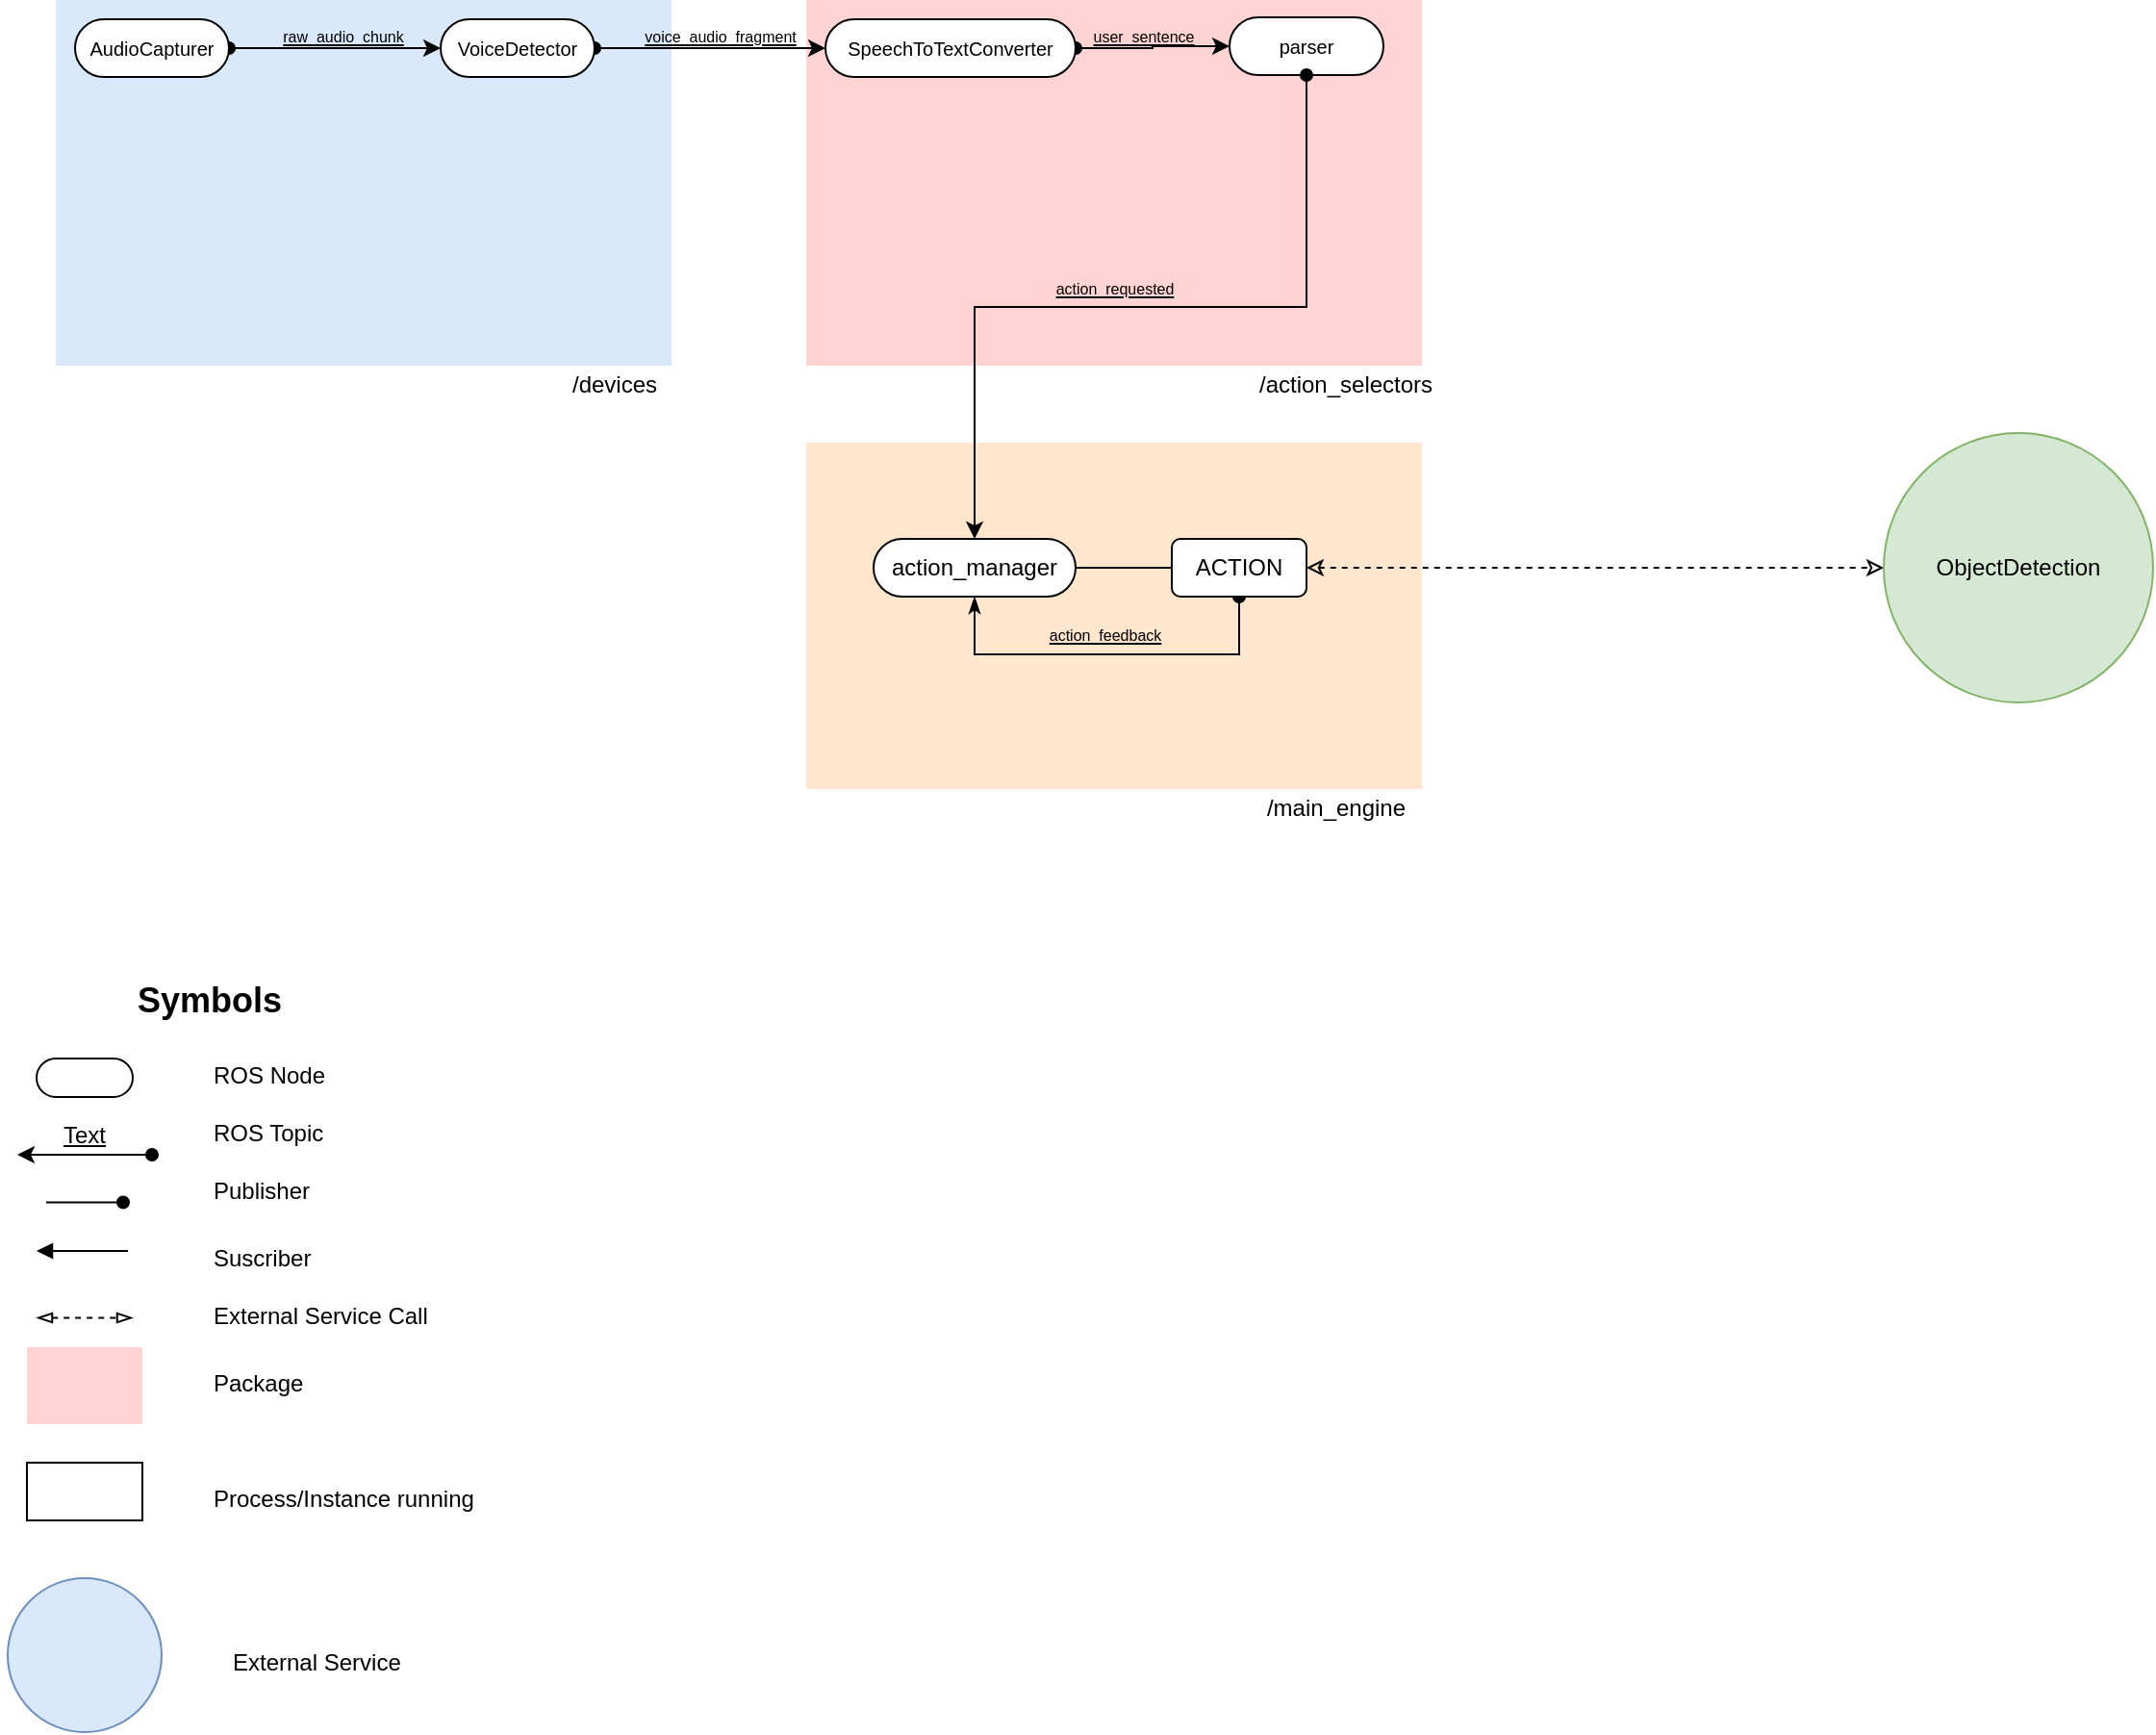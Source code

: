 <mxfile version="12.7.0" type="github">
  <diagram id="94LBQQwzL-lMHzVEOpgl" name="Page-1">
    <mxGraphModel dx="1248" dy="702" grid="1" gridSize="10" guides="1" tooltips="1" connect="1" arrows="1" fold="1" page="1" pageScale="1" pageWidth="1600" pageHeight="900" math="0" shadow="0">
      <root>
        <mxCell id="0"/>
        <mxCell id="1" parent="0"/>
        <mxCell id="XR8POZJkZjw1KcHef3Ur-4" value="&lt;h2&gt;Symbols&lt;/h2&gt;" style="text;html=1;strokeColor=none;fillColor=none;align=center;verticalAlign=middle;whiteSpace=wrap;rounded=0;" parent="1" vertex="1">
          <mxGeometry x="120" y="570" width="40" height="20" as="geometry"/>
        </mxCell>
        <mxCell id="XR8POZJkZjw1KcHef3Ur-6" value="" style="rounded=1;whiteSpace=wrap;html=1;arcSize=50;" parent="1" vertex="1">
          <mxGeometry x="50" y="610" width="50" height="20" as="geometry"/>
        </mxCell>
        <mxCell id="XR8POZJkZjw1KcHef3Ur-7" value="ROS Node" style="text;html=1;" parent="1" vertex="1">
          <mxGeometry x="140" y="605" width="80" height="30" as="geometry"/>
        </mxCell>
        <mxCell id="XR8POZJkZjw1KcHef3Ur-9" value="&lt;u&gt;Text&lt;/u&gt;" style="text;html=1;strokeColor=none;fillColor=none;align=center;verticalAlign=middle;whiteSpace=wrap;rounded=0;" parent="1" vertex="1">
          <mxGeometry x="55" y="640" width="40" height="20" as="geometry"/>
        </mxCell>
        <mxCell id="XR8POZJkZjw1KcHef3Ur-11" value="ROS Topic" style="text;html=1;" parent="1" vertex="1">
          <mxGeometry x="140" y="635" width="80" height="30" as="geometry"/>
        </mxCell>
        <mxCell id="XR8POZJkZjw1KcHef3Ur-12" value="" style="endArrow=oval;startArrow=classic;html=1;endFill=1;" parent="1" edge="1">
          <mxGeometry width="50" height="50" relative="1" as="geometry">
            <mxPoint x="40" y="660" as="sourcePoint"/>
            <mxPoint x="110" y="660" as="targetPoint"/>
          </mxGeometry>
        </mxCell>
        <mxCell id="XR8POZJkZjw1KcHef3Ur-13" value="" style="endArrow=oval;html=1;strokeColor=#000000;endFill=1;" parent="1" edge="1">
          <mxGeometry width="50" height="50" relative="1" as="geometry">
            <mxPoint x="55" y="684.76" as="sourcePoint"/>
            <mxPoint x="95" y="684.76" as="targetPoint"/>
          </mxGeometry>
        </mxCell>
        <mxCell id="XR8POZJkZjw1KcHef3Ur-14" value="Publisher" style="text;html=1;" parent="1" vertex="1">
          <mxGeometry x="140" y="665" width="80" height="30" as="geometry"/>
        </mxCell>
        <mxCell id="XR8POZJkZjw1KcHef3Ur-15" value="" style="endArrow=block;html=1;strokeColor=#000000;endFill=1;" parent="1" edge="1">
          <mxGeometry width="50" height="50" relative="1" as="geometry">
            <mxPoint x="97.5" y="710" as="sourcePoint"/>
            <mxPoint x="50" y="710" as="targetPoint"/>
            <Array as="points">
              <mxPoint x="92.5" y="710"/>
            </Array>
          </mxGeometry>
        </mxCell>
        <mxCell id="XR8POZJkZjw1KcHef3Ur-16" value="Suscriber" style="text;html=1;" parent="1" vertex="1">
          <mxGeometry x="140" y="700" width="80" height="30" as="geometry"/>
        </mxCell>
        <mxCell id="XR8POZJkZjw1KcHef3Ur-19" value="" style="endArrow=blockThin;startArrow=blockThin;html=1;dashed=1;strokeColor=#000000;endFill=0;startFill=0;" parent="1" edge="1">
          <mxGeometry width="50" height="50" relative="1" as="geometry">
            <mxPoint x="50" y="744.76" as="sourcePoint"/>
            <mxPoint x="100" y="744.76" as="targetPoint"/>
            <Array as="points">
              <mxPoint x="70" y="744.76"/>
            </Array>
          </mxGeometry>
        </mxCell>
        <mxCell id="XR8POZJkZjw1KcHef3Ur-20" value="External Service Call" style="text;html=1;" parent="1" vertex="1">
          <mxGeometry x="140" y="730" width="120" height="30" as="geometry"/>
        </mxCell>
        <mxCell id="MP0pOOuwlxTQmslvQRZY-1" value="" style="rounded=0;whiteSpace=wrap;html=1;fillColor=#FFD4D2;strokeColor=none;" parent="1" vertex="1">
          <mxGeometry x="45" y="760" width="60" height="40" as="geometry"/>
        </mxCell>
        <mxCell id="MP0pOOuwlxTQmslvQRZY-2" value="Package" style="text;html=1;" parent="1" vertex="1">
          <mxGeometry x="140" y="765" width="120" height="30" as="geometry"/>
        </mxCell>
        <mxCell id="MP0pOOuwlxTQmslvQRZY-3" value="" style="rounded=0;whiteSpace=wrap;html=1;" parent="1" vertex="1">
          <mxGeometry x="45" y="820" width="60" height="30" as="geometry"/>
        </mxCell>
        <mxCell id="MP0pOOuwlxTQmslvQRZY-4" value="Process/Instance running" style="text;html=1;" parent="1" vertex="1">
          <mxGeometry x="140" y="825" width="140" height="20" as="geometry"/>
        </mxCell>
        <mxCell id="MP0pOOuwlxTQmslvQRZY-5" value="" style="rounded=0;whiteSpace=wrap;html=1;fillColor=#FFD4D2;strokeColor=none;" parent="1" vertex="1">
          <mxGeometry x="450" y="60" width="320" height="190" as="geometry"/>
        </mxCell>
        <mxCell id="MP0pOOuwlxTQmslvQRZY-6" value="" style="rounded=0;whiteSpace=wrap;html=1;fillColor=#dae8fc;strokeColor=none;" parent="1" vertex="1">
          <mxGeometry x="60" y="60" width="320" height="190" as="geometry"/>
        </mxCell>
        <mxCell id="MP0pOOuwlxTQmslvQRZY-7" value="/devices" style="text;html=1;align=center;verticalAlign=middle;resizable=0;points=[];autosize=1;" parent="1" vertex="1">
          <mxGeometry x="320" y="250" width="60" height="20" as="geometry"/>
        </mxCell>
        <mxCell id="MP0pOOuwlxTQmslvQRZY-8" value="/action_selectors" style="text;html=1;align=center;verticalAlign=middle;resizable=0;points=[];autosize=1;" parent="1" vertex="1">
          <mxGeometry x="675" y="250" width="110" height="20" as="geometry"/>
        </mxCell>
        <mxCell id="MP0pOOuwlxTQmslvQRZY-15" value="&lt;span style=&quot;font-size: 7px&quot;&gt;&lt;u&gt;&lt;br&gt;&lt;/u&gt;&lt;/span&gt;" style="edgeStyle=orthogonalEdgeStyle;rounded=0;orthogonalLoop=1;jettySize=auto;html=1;entryX=0;entryY=0.5;entryDx=0;entryDy=0;startArrow=oval;startFill=1;exitX=1;exitY=0.5;exitDx=0;exitDy=0;" parent="1" source="MP0pOOuwlxTQmslvQRZY-11" target="MP0pOOuwlxTQmslvQRZY-12" edge="1">
          <mxGeometry relative="1" as="geometry">
            <mxPoint x="160" y="85" as="sourcePoint"/>
          </mxGeometry>
        </mxCell>
        <mxCell id="MP0pOOuwlxTQmslvQRZY-11" value="&lt;font style=&quot;font-size: 10px&quot;&gt;AudioCapturer&lt;/font&gt;" style="rounded=1;whiteSpace=wrap;html=1;arcSize=50;" parent="1" vertex="1">
          <mxGeometry x="70" y="70" width="80" height="30" as="geometry"/>
        </mxCell>
        <mxCell id="MP0pOOuwlxTQmslvQRZY-19" style="edgeStyle=orthogonalEdgeStyle;rounded=0;orthogonalLoop=1;jettySize=auto;html=1;exitX=1;exitY=0.5;exitDx=0;exitDy=0;entryX=0;entryY=0.5;entryDx=0;entryDy=0;startArrow=oval;startFill=1;fontSize=8;" parent="1" source="MP0pOOuwlxTQmslvQRZY-12" target="MP0pOOuwlxTQmslvQRZY-18" edge="1">
          <mxGeometry relative="1" as="geometry"/>
        </mxCell>
        <mxCell id="MP0pOOuwlxTQmslvQRZY-12" value="&lt;font style=&quot;font-size: 10px&quot;&gt;VoiceDetector&lt;/font&gt;" style="rounded=1;whiteSpace=wrap;html=1;arcSize=50;" parent="1" vertex="1">
          <mxGeometry x="260" y="70" width="80" height="30" as="geometry"/>
        </mxCell>
        <mxCell id="MP0pOOuwlxTQmslvQRZY-16" value="&lt;u&gt;raw_audio_chunk&lt;/u&gt;" style="text;html=1;align=center;verticalAlign=middle;resizable=0;points=[];autosize=1;fontSize=8;" parent="1" vertex="1">
          <mxGeometry x="169" y="69" width="80" height="20" as="geometry"/>
        </mxCell>
        <mxCell id="MP0pOOuwlxTQmslvQRZY-22" style="edgeStyle=orthogonalEdgeStyle;rounded=0;orthogonalLoop=1;jettySize=auto;html=1;exitX=1;exitY=0.5;exitDx=0;exitDy=0;entryX=0;entryY=0.5;entryDx=0;entryDy=0;startArrow=oval;startFill=1;fontSize=8;" parent="1" source="MP0pOOuwlxTQmslvQRZY-18" target="MP0pOOuwlxTQmslvQRZY-21" edge="1">
          <mxGeometry relative="1" as="geometry"/>
        </mxCell>
        <mxCell id="MP0pOOuwlxTQmslvQRZY-18" value="&lt;font style=&quot;font-size: 10px&quot;&gt;SpeechToTextConverter&lt;/font&gt;" style="rounded=1;whiteSpace=wrap;html=1;arcSize=50;" parent="1" vertex="1">
          <mxGeometry x="460" y="70" width="130" height="30" as="geometry"/>
        </mxCell>
        <mxCell id="MP0pOOuwlxTQmslvQRZY-20" value="&lt;u&gt;voice_audio_fragment&lt;/u&gt;" style="text;html=1;align=center;verticalAlign=middle;resizable=0;points=[];autosize=1;fontSize=8;" parent="1" vertex="1">
          <mxGeometry x="360" y="69" width="90" height="20" as="geometry"/>
        </mxCell>
        <mxCell id="MP0pOOuwlxTQmslvQRZY-21" value="&lt;font style=&quot;font-size: 10px&quot;&gt;parser&lt;/font&gt;" style="rounded=1;whiteSpace=wrap;html=1;arcSize=50;" parent="1" vertex="1">
          <mxGeometry x="670" y="69" width="80" height="30" as="geometry"/>
        </mxCell>
        <mxCell id="MP0pOOuwlxTQmslvQRZY-23" value="&lt;u&gt;user_sentence&lt;/u&gt;" style="text;html=1;align=center;verticalAlign=middle;resizable=0;points=[];autosize=1;fontSize=8;" parent="1" vertex="1">
          <mxGeometry x="590" y="69" width="70" height="20" as="geometry"/>
        </mxCell>
        <mxCell id="WmEWK4hZ4REN07djJZJH-3" value="" style="ellipse;whiteSpace=wrap;html=1;aspect=fixed;fillColor=#dae8fc;strokeColor=#6c8ebf;" vertex="1" parent="1">
          <mxGeometry x="35" y="880" width="80" height="80" as="geometry"/>
        </mxCell>
        <mxCell id="WmEWK4hZ4REN07djJZJH-4" value="External Service" style="text;html=1;" vertex="1" parent="1">
          <mxGeometry x="150" y="910" width="140" height="20" as="geometry"/>
        </mxCell>
        <mxCell id="WmEWK4hZ4REN07djJZJH-6" value="" style="rounded=0;whiteSpace=wrap;html=1;fillColor=#FFE6CC;strokeColor=none;" vertex="1" parent="1">
          <mxGeometry x="450" y="290" width="320" height="180" as="geometry"/>
        </mxCell>
        <mxCell id="WmEWK4hZ4REN07djJZJH-7" value="/main_engine" style="text;html=1;align=center;verticalAlign=middle;resizable=0;points=[];autosize=1;" vertex="1" parent="1">
          <mxGeometry x="680" y="470" width="90" height="20" as="geometry"/>
        </mxCell>
        <mxCell id="WmEWK4hZ4REN07djJZJH-13" style="edgeStyle=orthogonalEdgeStyle;rounded=0;orthogonalLoop=1;jettySize=auto;html=1;exitX=1;exitY=0.5;exitDx=0;exitDy=0;entryX=0;entryY=0.5;entryDx=0;entryDy=0;startArrow=none;startFill=0;endArrow=none;endFill=0;" edge="1" parent="1" source="WmEWK4hZ4REN07djJZJH-9" target="WmEWK4hZ4REN07djJZJH-12">
          <mxGeometry relative="1" as="geometry"/>
        </mxCell>
        <mxCell id="WmEWK4hZ4REN07djJZJH-9" value="action_manager" style="rounded=1;whiteSpace=wrap;html=1;arcSize=50;" vertex="1" parent="1">
          <mxGeometry x="485" y="340" width="105" height="30" as="geometry"/>
        </mxCell>
        <mxCell id="WmEWK4hZ4REN07djJZJH-11" value="&lt;u&gt;action_requested&lt;/u&gt;" style="text;html=1;align=center;verticalAlign=middle;resizable=0;points=[];autosize=1;fontSize=8;" vertex="1" parent="1">
          <mxGeometry x="570" y="200" width="80" height="20" as="geometry"/>
        </mxCell>
        <mxCell id="WmEWK4hZ4REN07djJZJH-10" style="edgeStyle=orthogonalEdgeStyle;rounded=0;orthogonalLoop=1;jettySize=auto;html=1;exitX=0.5;exitY=1;exitDx=0;exitDy=0;entryX=0.5;entryY=0;entryDx=0;entryDy=0;startArrow=oval;startFill=1;" edge="1" parent="1" source="MP0pOOuwlxTQmslvQRZY-21" target="WmEWK4hZ4REN07djJZJH-9">
          <mxGeometry relative="1" as="geometry">
            <mxPoint x="525" y="270" as="targetPoint"/>
          </mxGeometry>
        </mxCell>
        <mxCell id="WmEWK4hZ4REN07djJZJH-16" style="edgeStyle=orthogonalEdgeStyle;rounded=0;orthogonalLoop=1;jettySize=auto;html=1;exitX=0.5;exitY=1;exitDx=0;exitDy=0;startArrow=oval;startFill=1;endArrow=classicThin;endFill=1;entryX=0.5;entryY=1;entryDx=0;entryDy=0;" edge="1" parent="1" source="WmEWK4hZ4REN07djJZJH-12" target="WmEWK4hZ4REN07djJZJH-9">
          <mxGeometry relative="1" as="geometry">
            <mxPoint x="635" y="415" as="targetPoint"/>
            <Array as="points">
              <mxPoint x="675" y="400"/>
              <mxPoint x="538" y="400"/>
            </Array>
          </mxGeometry>
        </mxCell>
        <mxCell id="WmEWK4hZ4REN07djJZJH-20" style="edgeStyle=orthogonalEdgeStyle;rounded=0;orthogonalLoop=1;jettySize=auto;html=1;exitX=1;exitY=0.5;exitDx=0;exitDy=0;entryX=0;entryY=0.5;entryDx=0;entryDy=0;dashed=1;startArrow=classic;startFill=0;endArrow=classic;endFill=0;" edge="1" parent="1" source="WmEWK4hZ4REN07djJZJH-12" target="WmEWK4hZ4REN07djJZJH-14">
          <mxGeometry relative="1" as="geometry">
            <Array as="points">
              <mxPoint x="960" y="355"/>
            </Array>
          </mxGeometry>
        </mxCell>
        <mxCell id="WmEWK4hZ4REN07djJZJH-12" value="ACTION" style="rounded=1;whiteSpace=wrap;html=1;" vertex="1" parent="1">
          <mxGeometry x="640" y="340" width="70" height="30" as="geometry"/>
        </mxCell>
        <mxCell id="WmEWK4hZ4REN07djJZJH-14" value="ObjectDetection" style="ellipse;whiteSpace=wrap;html=1;aspect=fixed;fillColor=#d5e8d4;strokeColor=#82b366;" vertex="1" parent="1">
          <mxGeometry x="1010" y="285" width="140" height="140" as="geometry"/>
        </mxCell>
        <mxCell id="WmEWK4hZ4REN07djJZJH-18" value="&lt;u&gt;action_feedback&lt;/u&gt;" style="text;html=1;align=center;verticalAlign=middle;resizable=0;points=[];autosize=1;fontSize=8;" vertex="1" parent="1">
          <mxGeometry x="570" y="380" width="70" height="20" as="geometry"/>
        </mxCell>
      </root>
    </mxGraphModel>
  </diagram>
</mxfile>
